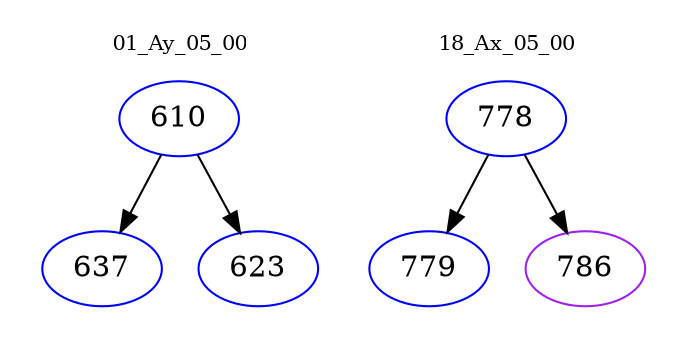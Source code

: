 digraph{
subgraph cluster_0 {
color = white
label = "01_Ay_05_00";
fontsize=10;
T0_610 [label="610", color="blue"]
T0_610 -> T0_637 [color="black"]
T0_637 [label="637", color="blue"]
T0_610 -> T0_623 [color="black"]
T0_623 [label="623", color="blue"]
}
subgraph cluster_1 {
color = white
label = "18_Ax_05_00";
fontsize=10;
T1_778 [label="778", color="blue"]
T1_778 -> T1_779 [color="black"]
T1_779 [label="779", color="blue"]
T1_778 -> T1_786 [color="black"]
T1_786 [label="786", color="purple"]
}
}

